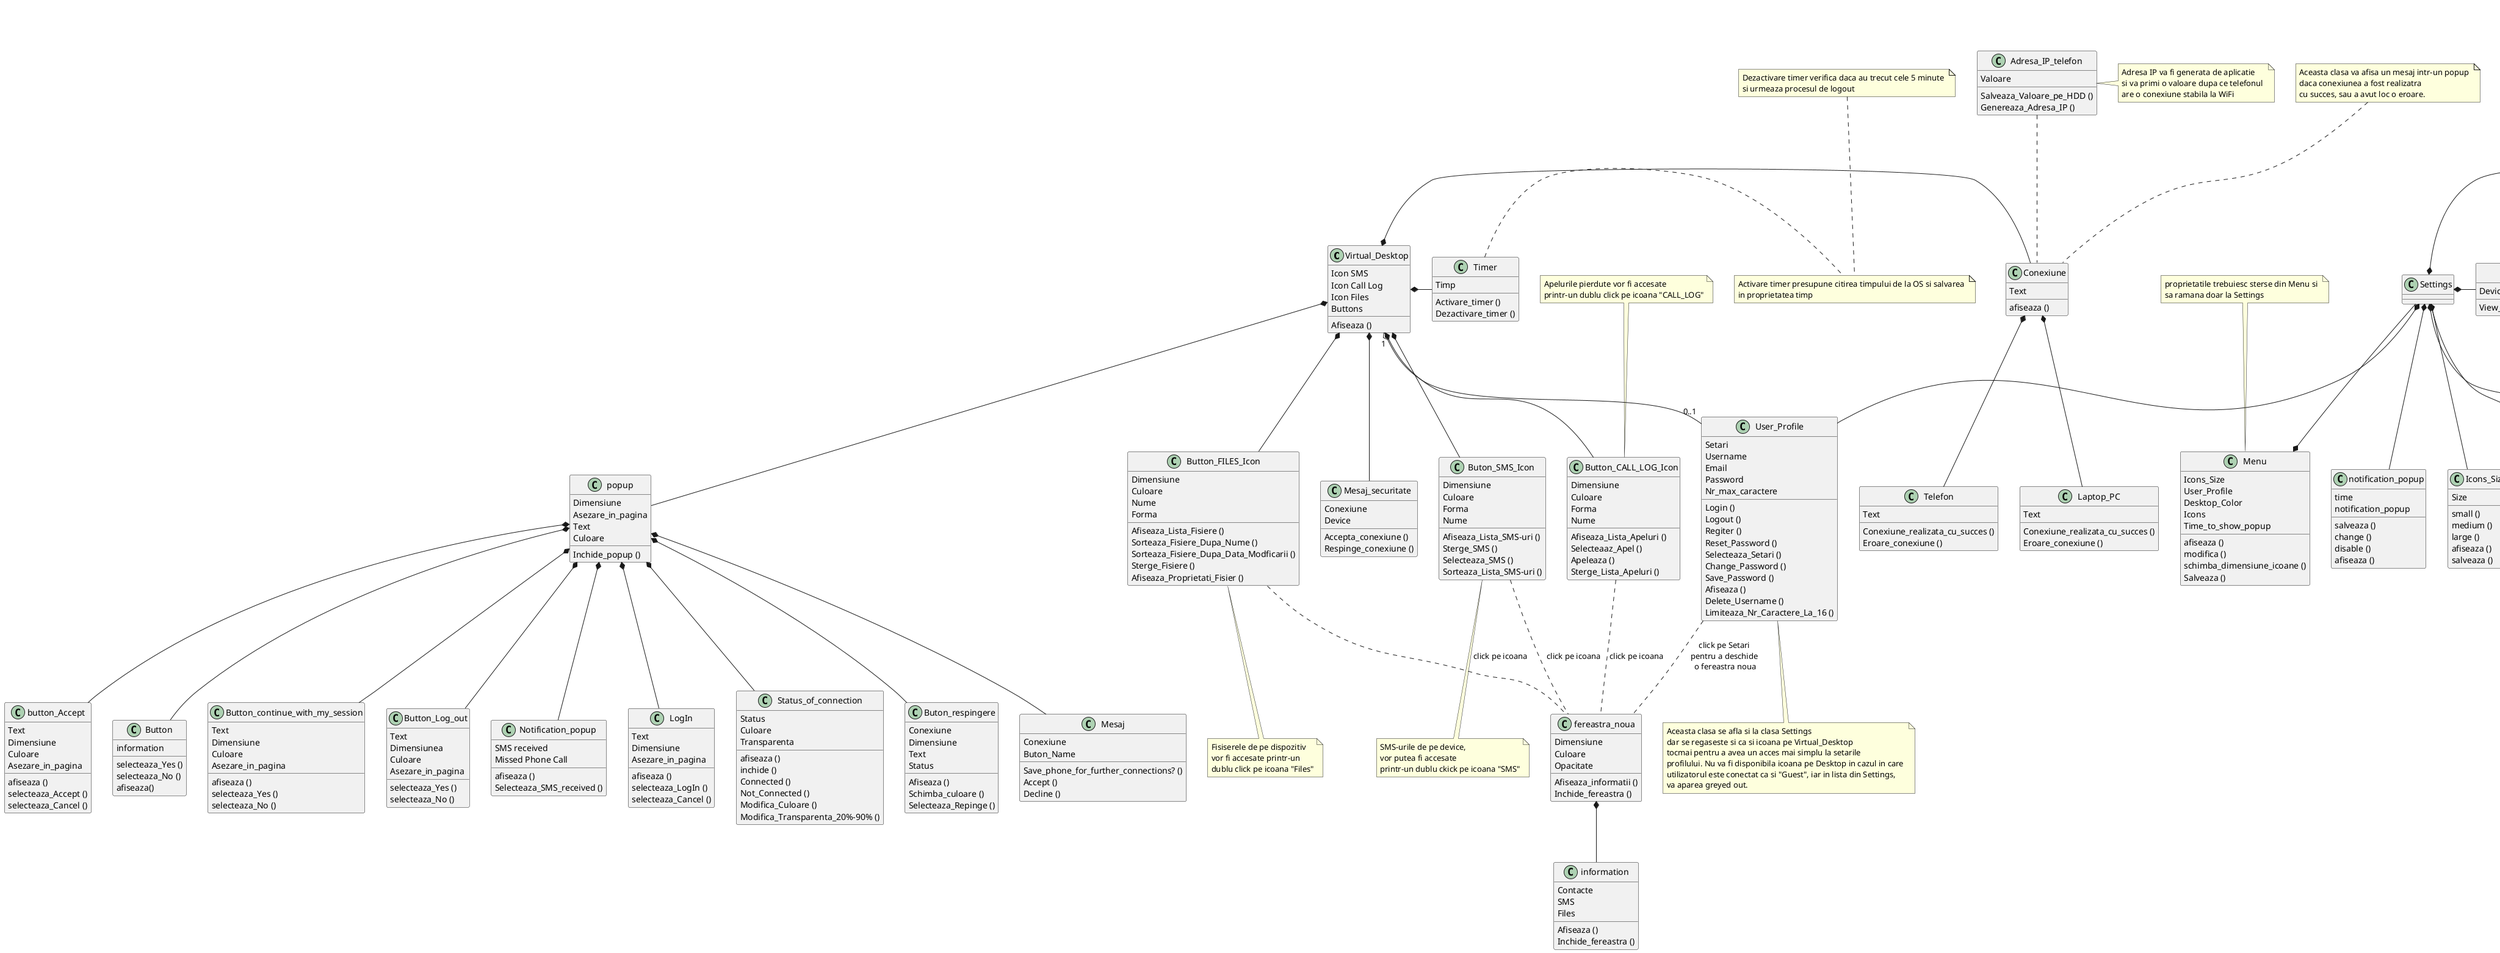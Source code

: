 @startuml
class Virtual_Desktop {
Icon SMS
Icon Call Log
Icon Files
Buttons
Afiseaza ()
}

class Icons {
}

class Buton_SMS_Icon {
Dimensiune
Culoare
Forma
Nume
Afiseaza_Lista_SMS-uri ()
Sterge_SMS ()
Selecteaza_SMS ()
Sorteaza_Lista_SMS-uri ()
}
note bottom : SMS-urile de pe device,\nvor putea fi accesate \nprintr-un dublu ckick pe icoana "SMS"

class Button_CALL_LOG_Icon {
Dimensiune
Culoare
Forma
Nume
Afiseaza_Lista_Apeluri ()
Selecteaaz_Apel ()
Apeleaza ()
Sterge_Lista_Apeluri ()
}
note top : Apelurile pierdute vor fi accesate \nprintr-un dublu click pe icoana "CALL_LOG"

class Button_FILES_Icon {
Dimensiune
Culoare
Nume
Forma
Afiseaza_Lista_Fisiere ()
Sorteaza_Fisiere_Dupa_Nume ()
Sorteaza_Fisiere_Dupa_Data_Modficarii ()
Sterge_Fisiere ()
Afiseaza_Proprietati_Fisier ()
}
note bottom : Fisiserele de pe dispozitiv \nvor fi accesate printr-un \ndublu click pe icoana "Files"

class Buton_respingere {
Conexiune
Dimensiune
Text
Status
Afiseaza ()
Schimba_culoare ()
Selecteaza_Repinge ()

}

class Telefon {
Text
Conexiune_realizata_cu_succes ()
Eroare_conexiune ()
}

class Laptop_PC {
Text
Conexiune_realizata_cu_succes ()
Eroare_conexiune ()
}

class Conexiune {
Text
afiseaza ()
}
note top : Aceasta clasa va afisa un mesaj intr-un popup \ndaca conexiunea a fost realizatra \ncu succes, sau a avut loc o eroare.

class Mesaj_securitate {
Conexiune
Device
Accepta_conexiune ()
Respinge_conexiune ()
}

class Mesaj {
Conexiune
Buton_Name
Save_phone_for_further_connections? ()
Accept ()
Decline ()
}

class Adresa_IP_telefon {
Valoare
Salveaza_Valoare_pe_HDD ()
Genereaza_Adresa_IP ()
}
Note right : Adresa IP va fi generata de aplicatie \nsi va primi o valoare dupa ce telefonul \nare o conexiune stabila la WiFi

class Lista {
Device
View_last_3_saved_devices ()
}


class button_Accept{
Text
Dimensiune
Culoare
Asezare_in_pagina
afiseaza ()
selecteaza_Accept ()
selecteaza_Cancel ()
}

popup *-- Button
popup *-- Button_continue_with_my_session
popup *-- Button_Log_out
popup *-- Notification_popup
popup *-- button_Accept
popup *-- Buton_respingere
popup *-- Mesaj
Settings *-- notification_popup
popup *-- LogIn
Settings *- Desktop_Color
Settings *-- Icons_Size
Settings *-- Icons
Settings --* Menu
Settings *-- Dropdwon_list
Virtual_Desktop *-- Button_FILES_Icon
Virtual_Desktop *-- Buton_SMS_Icon
Virtual_Desktop *-- Button_CALL_LOG_Icon
Virtual_Desktop "1" o-- "0..1" User_Profile
Virtual_Desktop *-- Mesaj_securitate
Settings *-- User_Profile
User_Profile .. fereastra_noua : click pe Setari \npentru a deschide \no fereastra noua
Virtual_Desktop *-- popup
popup *-- Status_of_connection
Settings *- Lista
Virtual_Desktop *- Conexiune
Virtual_Desktop *- Timer


class User_Profile {
Setari
Username
Email
Password
Nr_max_caractere
Login ()
Logout ()
Regiter ()
Reset_Password ()
Selecteaza_Setari ()
Change_Password ()
Save_Password ()
Afiseaza ()
Delete_Username ()
Limiteaza_Nr_Caractere_La_16 ()
}
note bottom : Aceasta clasa se afla si la clasa Settings \ndar se regaseste si ca si icoana pe Virtual_Desktop \ntocmai pentru a avea un acces mai simplu la setarile \nprofilului. Nu va fi disponibila icoana pe Desktop in cazul in care \nutilizatorul este conectat ca si "Guest", iar in lista din Settings, \nva aparea greyed out.

class Button_Log_out {
Text
Dimensiunea
Culoare
Asezare_in_pagina
selecteaza_Yes ()
selecteaza_No ()
}

class Button_continue_with_my_session {
afiseaza ()
Text
Dimensiune
Culoare
Asezare_in_pagina
selecteaza_Yes ()
selecteaza_No ()
}

class Icons_Size {
Size
small ()
medium ()
large ()
afiseaza ()
salveaza ()
}

class Desktop_Color {
Afiseaza ()
Salveaza ()
Modifica ()
Culoare
Wallpaper
}

class Icons {
sorteaza ()
salveaza ()
Marime
Culoare
}

class Menu {
afiseaza ()
modifica ()
schimba_dimensiune_icoane ()
Salveaza ()
Icons_Size
User_Profile
Desktop_Color
Icons
Time_to_show_popup
}

note top : proprietatile trebuiesc sterse din Menu si \nsa ramana doar la Settings

class notification_popup {
time
notification_popup
salveaza ()
change ()
disable ()
afiseaza ()
}

class User {
Name
Password
Nr_max_caractere
afiseaza ()
salveaza_inpunt ()
sterge_username ()
limiteaza_numar_caractere_la_16 ()
}

class Dropdwon_list {
Lista
Text
afiseaza ()
selecteaza ()
}

class popup {
Dimensiune
Asezare_in_pagina
Text
Culoare
Inchide_popup ()
}

class Settings {
}

class Status_of_connection {
Status
Culoare
Transparenta
afiseaza ()
inchide ()
Connected ()
Not_Connected ()
Modifica_Culoare ()
Modifica_Transparenta_20%-90% ()
}

class fereastra_noua {
Dimensiune
Culoare
Opacitate
Afiseaza_informatii ()
Inchide_fereastra ()
}

class Button {
information
selecteaza_Yes ()
selecteaza_No ()
afiseaza()
}

class Notification_popup {
SMS received
Missed Phone Call
afiseaza ()
Selecteaza_SMS_received ()
}

class information {
Contacte
SMS
Files
Afiseaza ()
Inchide_fereastra ()
}

fereastra_noua *-- information
Buton_SMS_Icon .. fereastra_noua : click pe icoana
Button_CALL_LOG_Icon .. fereastra_noua : click pe icoana
Button_FILES_Icon .. fereastra_noua : click pe icoana
Adresa_IP_telefon .. Conexiune

class LogIn {
Text
Dimensiune
Asezare_in_pagina
afiseaza ()
selecteaza_LogIn ()
selecteaza_Cancel ()
}


Conexiune *-- Telefon
Conexiune *-- Laptop_PC

class Timer {
Timp
Activare_timer ()
Dezactivare_timer ()
}
note right: Activare timer presupune citirea timpului de la OS si salvarea \nin proprietatea timp
note top: Dezactivare timer verifica daca au trecut cele 5 minute \nsi urmeaza procesul de logout


class procesul_de_hoovering {
Hoover_over_desktop ()
Click_anywhere_in_app ()
}
note left : Activare timer - timerul se reseteaza \nprin procesul de hoovering peste \ndesktopul aplicatiei, \nsau daca se apasa un click, \noriunde in aplicatie.

class Informatii_Contacte {
ContactID
FirstName
LastName
PhoneNumber
Email
Add_Contact ()
Remove_Contact ()
Get_Full_Name ()
Get_Phone_Number ()
Get_Email ()
Get_Contact_ID ()
}

class Informatii_Files {
File_Name
File_Size
File_Type
Open ()
Save ()
Cloe ()
}

class Folder {
Folder_Name
Files: List<File>
Add_File ()
Revome_File ()
List_File ()
}

class FileManager {
Root_Folder
Create_Folder ()
Delete_Folder ()
Search_File ()
}

class Call {
CallID
Caller
Receiver
Start_Time
End_Time
Duration
Stauts
Answer_Call ()
End_Call ()
Get_Status ()
Get_Duration ()
Get_Caller ()
Get_Receiver ()
}

class CallLog {
Calls
Add_Call ()
Remove_Call ()
Get_CallLog ()
Search_Call ()
Get_Recent_Calls ()
}

class Message_Information {
Message_ID
Text
Encoding
Sender
Receiver
Timestamp
Content
Send ()
Receive ()
Get_Content ()
Get_Sender ()
Get_Receiver ()
Get_Timestamp ()
}

class Message_Store {
Messages
Add_Message ()
Remove_Message ()
Get_Messages ()
Search_Messages ()
}

@enduml